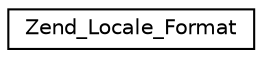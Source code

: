digraph G
{
  edge [fontname="Helvetica",fontsize="10",labelfontname="Helvetica",labelfontsize="10"];
  node [fontname="Helvetica",fontsize="10",shape=record];
  rankdir="LR";
  Node1 [label="Zend_Locale_Format",height=0.2,width=0.4,color="black", fillcolor="white", style="filled",URL="$class_zend___locale___format.html"];
}

